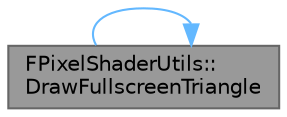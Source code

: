 digraph "FPixelShaderUtils::DrawFullscreenTriangle"
{
 // INTERACTIVE_SVG=YES
 // LATEX_PDF_SIZE
  bgcolor="transparent";
  edge [fontname=Helvetica,fontsize=10,labelfontname=Helvetica,labelfontsize=10];
  node [fontname=Helvetica,fontsize=10,shape=box,height=0.2,width=0.4];
  rankdir="LR";
  Node1 [id="Node000001",label="FPixelShaderUtils::\lDrawFullscreenTriangle",height=0.2,width=0.4,color="gray40", fillcolor="grey60", style="filled", fontcolor="black",tooltip="Draw a single triangle on the entire viewport."];
  Node1 -> Node1 [id="edge1_Node000001_Node000001",color="steelblue1",style="solid",tooltip=" "];
}
